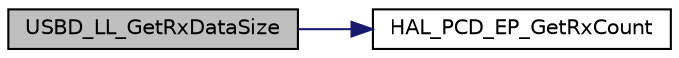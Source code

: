 digraph "USBD_LL_GetRxDataSize"
{
  edge [fontname="Helvetica",fontsize="10",labelfontname="Helvetica",labelfontsize="10"];
  node [fontname="Helvetica",fontsize="10",shape=record];
  rankdir="LR";
  Node65 [label="USBD_LL_GetRxDataSize",height=0.2,width=0.4,color="black", fillcolor="grey75", style="filled", fontcolor="black"];
  Node65 -> Node66 [color="midnightblue",fontsize="10",style="solid",fontname="Helvetica"];
  Node66 [label="HAL_PCD_EP_GetRxCount",height=0.2,width=0.4,color="black", fillcolor="white", style="filled",URL="$group___p_c_d___exported___functions___group3.html#gaee30320d48c739cce717a7c0f4b717cc"];
}
